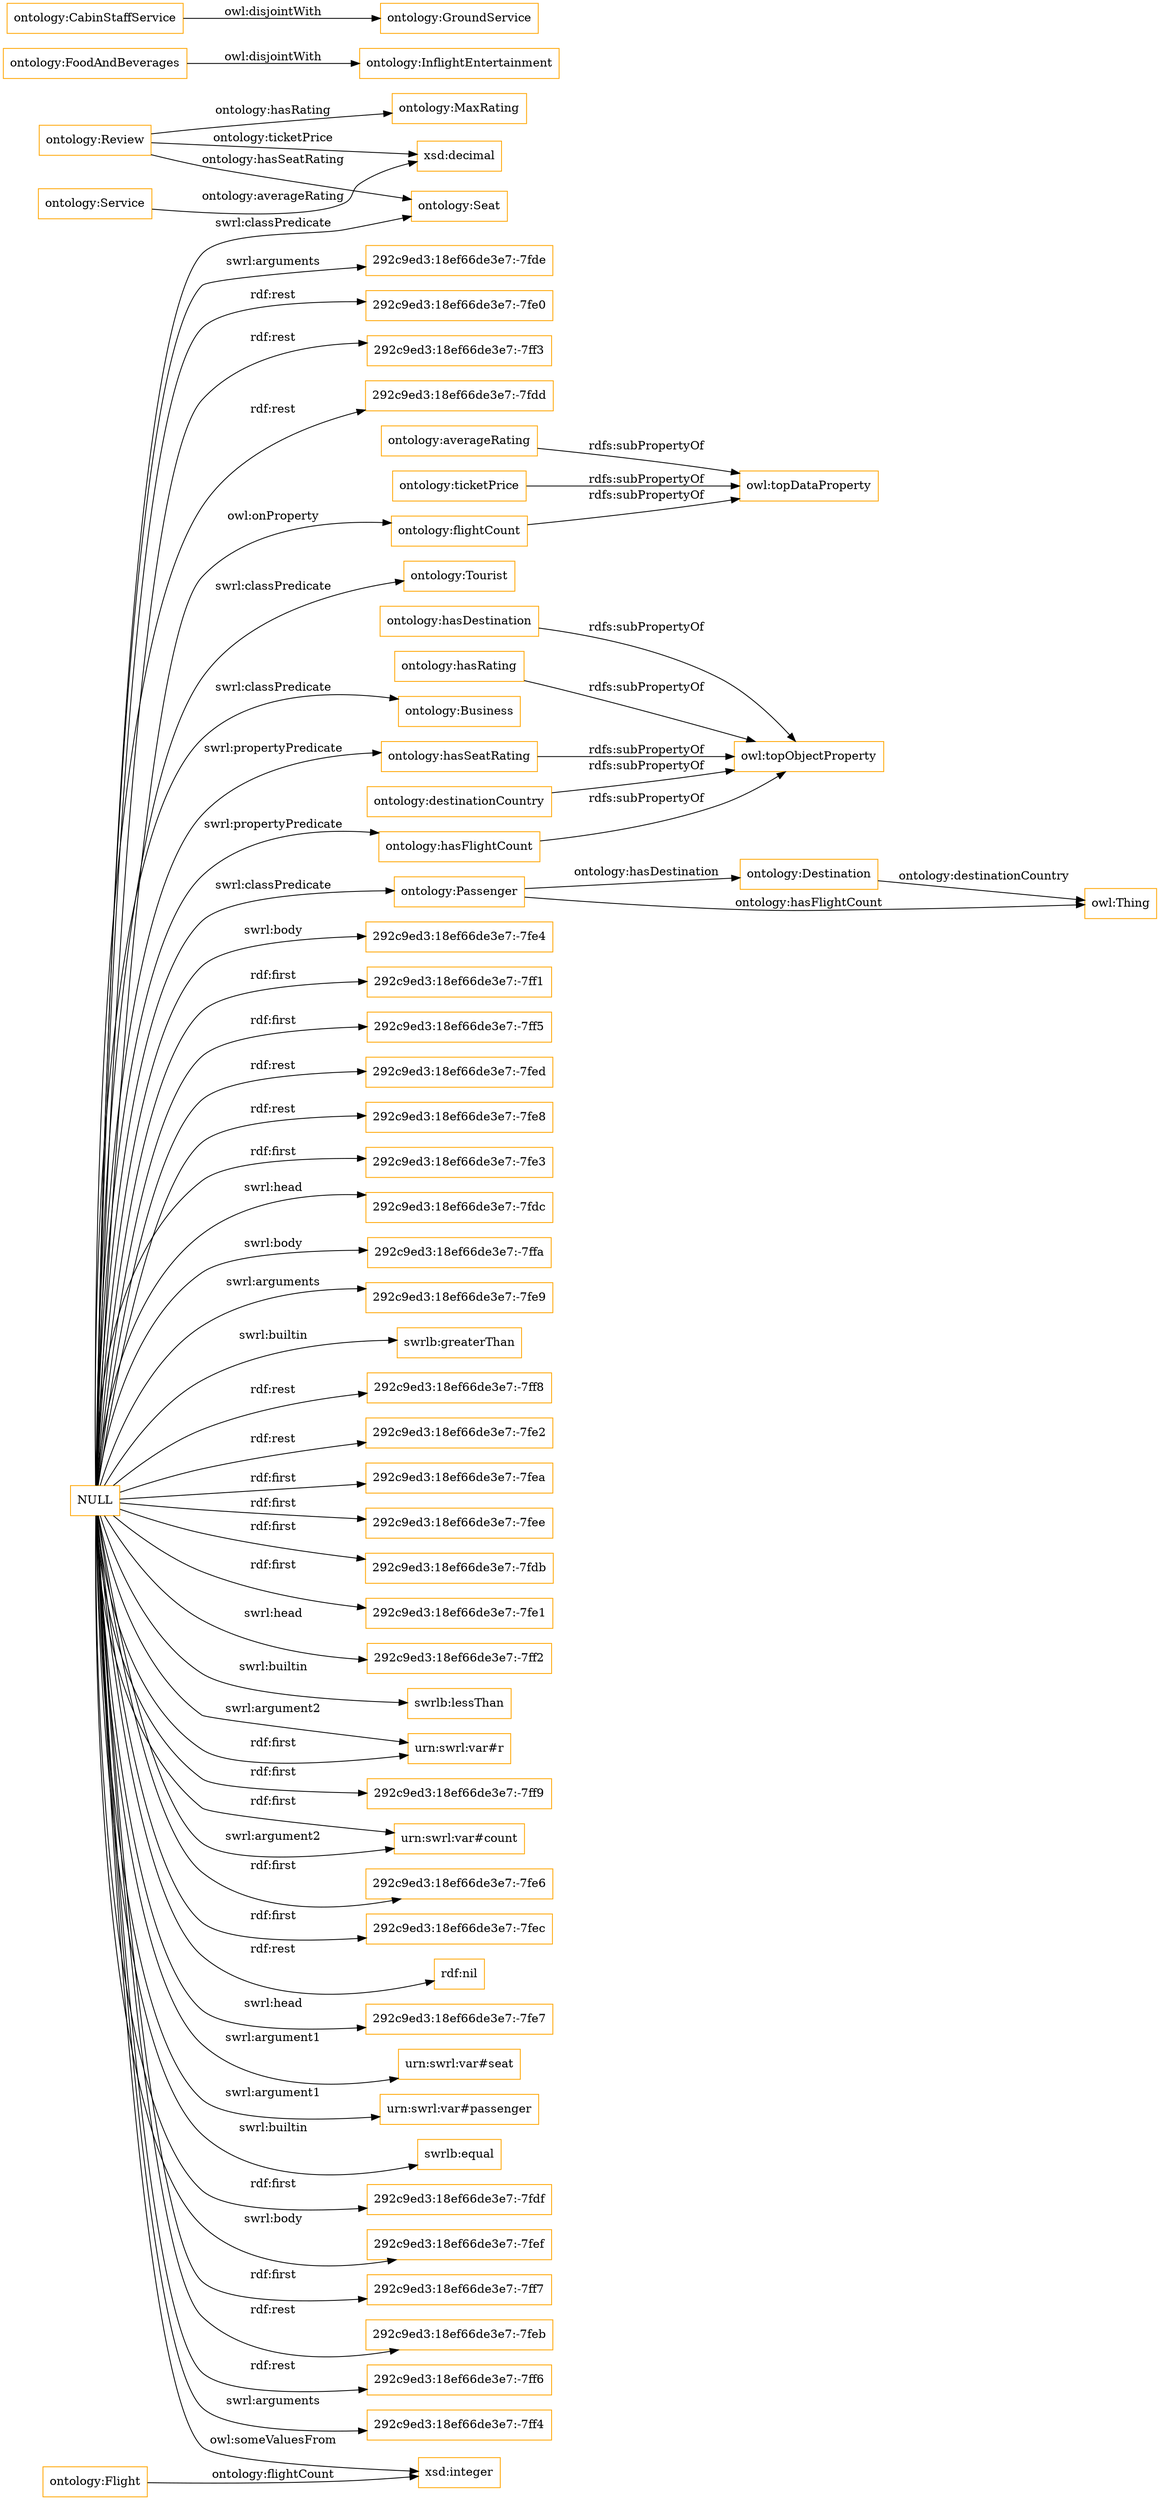 digraph ar2dtool_diagram { 
rankdir=LR;
size="1501"
node [shape = rectangle, color="orange"]; "ontology:MaxRating" "ontology:FoodAndBeverages" "ontology:Tourist" "ontology:Flight" "ontology:Seat" "ontology:GroundService" "ontology:CabinStaffService" "ontology:Business" "ontology:Review" "ontology:InflightEntertainment" "ontology:Passenger" "ontology:Destination" "ontology:Service" ; /*classes style*/
	"ontology:flightCount" -> "owl:topDataProperty" [ label = "rdfs:subPropertyOf" ];
	"ontology:destinationCountry" -> "owl:topObjectProperty" [ label = "rdfs:subPropertyOf" ];
	"ontology:hasFlightCount" -> "owl:topObjectProperty" [ label = "rdfs:subPropertyOf" ];
	"ontology:hasSeatRating" -> "owl:topObjectProperty" [ label = "rdfs:subPropertyOf" ];
	"ontology:CabinStaffService" -> "ontology:GroundService" [ label = "owl:disjointWith" ];
	"ontology:FoodAndBeverages" -> "ontology:InflightEntertainment" [ label = "owl:disjointWith" ];
	"ontology:averageRating" -> "owl:topDataProperty" [ label = "rdfs:subPropertyOf" ];
	"ontology:ticketPrice" -> "owl:topDataProperty" [ label = "rdfs:subPropertyOf" ];
	"NULL" -> "292c9ed3:18ef66de3e7:-7fe4" [ label = "swrl:body" ];
	"NULL" -> "292c9ed3:18ef66de3e7:-7ff1" [ label = "rdf:first" ];
	"NULL" -> "ontology:hasSeatRating" [ label = "swrl:propertyPredicate" ];
	"NULL" -> "292c9ed3:18ef66de3e7:-7ff5" [ label = "rdf:first" ];
	"NULL" -> "292c9ed3:18ef66de3e7:-7fed" [ label = "rdf:rest" ];
	"NULL" -> "292c9ed3:18ef66de3e7:-7fe8" [ label = "rdf:rest" ];
	"NULL" -> "292c9ed3:18ef66de3e7:-7fe3" [ label = "rdf:first" ];
	"NULL" -> "292c9ed3:18ef66de3e7:-7fdc" [ label = "swrl:head" ];
	"NULL" -> "292c9ed3:18ef66de3e7:-7ffa" [ label = "swrl:body" ];
	"NULL" -> "292c9ed3:18ef66de3e7:-7fe9" [ label = "swrl:arguments" ];
	"NULL" -> "swrlb:greaterThan" [ label = "swrl:builtin" ];
	"NULL" -> "292c9ed3:18ef66de3e7:-7ff8" [ label = "rdf:rest" ];
	"NULL" -> "292c9ed3:18ef66de3e7:-7fe2" [ label = "rdf:rest" ];
	"NULL" -> "292c9ed3:18ef66de3e7:-7fea" [ label = "rdf:first" ];
	"NULL" -> "ontology:Business" [ label = "swrl:classPredicate" ];
	"NULL" -> "292c9ed3:18ef66de3e7:-7fee" [ label = "rdf:first" ];
	"NULL" -> "292c9ed3:18ef66de3e7:-7fdb" [ label = "rdf:first" ];
	"NULL" -> "ontology:Seat" [ label = "swrl:classPredicate" ];
	"NULL" -> "ontology:Passenger" [ label = "swrl:classPredicate" ];
	"NULL" -> "292c9ed3:18ef66de3e7:-7fe1" [ label = "rdf:first" ];
	"NULL" -> "292c9ed3:18ef66de3e7:-7ff2" [ label = "swrl:head" ];
	"NULL" -> "swrlb:lessThan" [ label = "swrl:builtin" ];
	"NULL" -> "urn:swrl:var#r" [ label = "swrl:argument2" ];
	"NULL" -> "292c9ed3:18ef66de3e7:-7ff9" [ label = "rdf:first" ];
	"NULL" -> "urn:swrl:var#count" [ label = "rdf:first" ];
	"NULL" -> "292c9ed3:18ef66de3e7:-7fe6" [ label = "rdf:first" ];
	"NULL" -> "292c9ed3:18ef66de3e7:-7fec" [ label = "rdf:first" ];
	"NULL" -> "rdf:nil" [ label = "rdf:rest" ];
	"NULL" -> "292c9ed3:18ef66de3e7:-7fe7" [ label = "swrl:head" ];
	"NULL" -> "urn:swrl:var#seat" [ label = "swrl:argument1" ];
	"NULL" -> "urn:swrl:var#passenger" [ label = "swrl:argument1" ];
	"NULL" -> "swrlb:equal" [ label = "swrl:builtin" ];
	"NULL" -> "ontology:hasFlightCount" [ label = "swrl:propertyPredicate" ];
	"NULL" -> "292c9ed3:18ef66de3e7:-7fdf" [ label = "rdf:first" ];
	"NULL" -> "292c9ed3:18ef66de3e7:-7fef" [ label = "swrl:body" ];
	"NULL" -> "292c9ed3:18ef66de3e7:-7ff7" [ label = "rdf:first" ];
	"NULL" -> "292c9ed3:18ef66de3e7:-7feb" [ label = "rdf:rest" ];
	"NULL" -> "ontology:flightCount" [ label = "owl:onProperty" ];
	"NULL" -> "urn:swrl:var#count" [ label = "swrl:argument2" ];
	"NULL" -> "xsd:integer" [ label = "owl:someValuesFrom" ];
	"NULL" -> "292c9ed3:18ef66de3e7:-7ff6" [ label = "rdf:rest" ];
	"NULL" -> "292c9ed3:18ef66de3e7:-7ff4" [ label = "swrl:arguments" ];
	"NULL" -> "292c9ed3:18ef66de3e7:-7fde" [ label = "swrl:arguments" ];
	"NULL" -> "292c9ed3:18ef66de3e7:-7fe0" [ label = "rdf:rest" ];
	"NULL" -> "ontology:Tourist" [ label = "swrl:classPredicate" ];
	"NULL" -> "urn:swrl:var#r" [ label = "rdf:first" ];
	"NULL" -> "292c9ed3:18ef66de3e7:-7ff3" [ label = "rdf:rest" ];
	"NULL" -> "292c9ed3:18ef66de3e7:-7fdd" [ label = "rdf:rest" ];
	"ontology:hasDestination" -> "owl:topObjectProperty" [ label = "rdfs:subPropertyOf" ];
	"ontology:hasRating" -> "owl:topObjectProperty" [ label = "rdfs:subPropertyOf" ];
	"ontology:Destination" -> "owl:Thing" [ label = "ontology:destinationCountry" ];
	"ontology:Review" -> "ontology:Seat" [ label = "ontology:hasSeatRating" ];
	"ontology:Review" -> "xsd:decimal" [ label = "ontology:ticketPrice" ];
	"ontology:Review" -> "ontology:MaxRating" [ label = "ontology:hasRating" ];
	"ontology:Passenger" -> "owl:Thing" [ label = "ontology:hasFlightCount" ];
	"ontology:Service" -> "xsd:decimal" [ label = "ontology:averageRating" ];
	"ontology:Passenger" -> "ontology:Destination" [ label = "ontology:hasDestination" ];
	"ontology:Flight" -> "xsd:integer" [ label = "ontology:flightCount" ];

}
